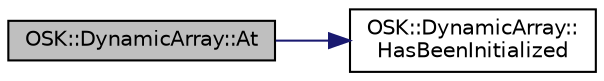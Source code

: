 digraph "OSK::DynamicArray::At"
{
 // LATEX_PDF_SIZE
  edge [fontname="Helvetica",fontsize="10",labelfontname="Helvetica",labelfontsize="10"];
  node [fontname="Helvetica",fontsize="10",shape=record];
  rankdir="LR";
  Node1 [label="OSK::DynamicArray::At",height=0.2,width=0.4,color="black", fillcolor="grey75", style="filled", fontcolor="black",tooltip="Devuelve el elemento en la posición dada."];
  Node1 -> Node2 [color="midnightblue",fontsize="10",style="solid"];
  Node2 [label="OSK::DynamicArray::\lHasBeenInitialized",height=0.2,width=0.4,color="black", fillcolor="white", style="filled",URL="$class_o_s_k_1_1_dynamic_array.html#a24b36038b685ea5f33b2b9b279035cef",tooltip="Devuelve true si el array se ha inicializado."];
}
